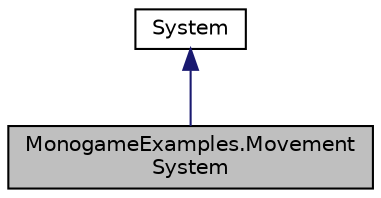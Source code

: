 digraph "MonogameExamples.MovementSystem"
{
 // LATEX_PDF_SIZE
  edge [fontname="Helvetica",fontsize="10",labelfontname="Helvetica",labelfontsize="10"];
  node [fontname="Helvetica",fontsize="10",shape=record];
  Node1 [label="MonogameExamples.Movement\lSystem",height=0.2,width=0.4,color="black", fillcolor="grey75", style="filled", fontcolor="black",tooltip="System responsible for handling the movement of entities in the game."];
  Node2 -> Node1 [dir="back",color="midnightblue",fontsize="10",style="solid",fontname="Helvetica"];
  Node2 [label="System",height=0.2,width=0.4,color="black", fillcolor="white", style="filled",URL="$classMonogameExamples_1_1System.html",tooltip="An abstract base class for systems in the game."];
}
